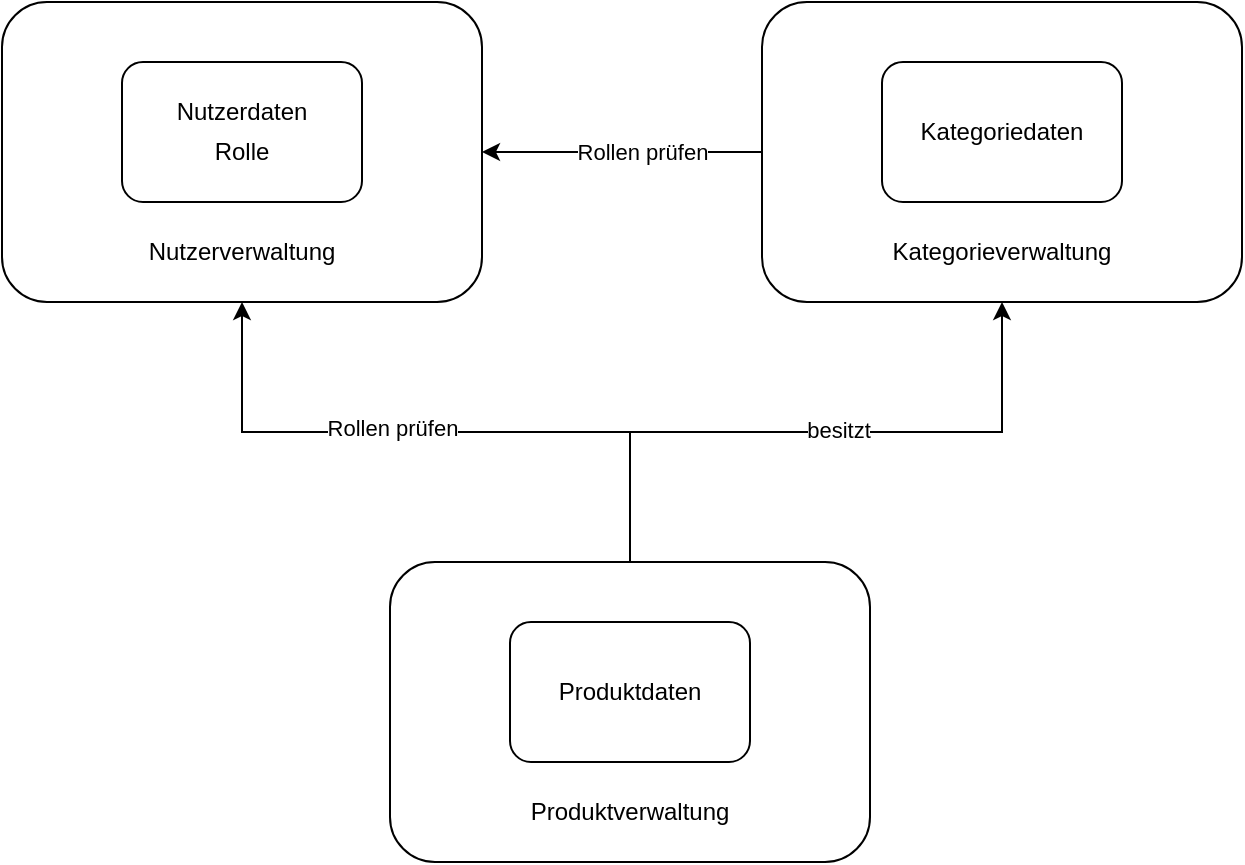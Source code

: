 <mxfile version="17.4.2" type="device"><diagram id="HzsT-eMbJzwhVKwOjApG" name="Page-1"><mxGraphModel dx="1422" dy="705" grid="1" gridSize="10" guides="1" tooltips="1" connect="1" arrows="1" fold="1" page="1" pageScale="1" pageWidth="827" pageHeight="1169" math="0" shadow="0"><root><mxCell id="0"/><mxCell id="1" parent="0"/><mxCell id="xokP0yUoMMJ0Icfr0ggq-1" value="" style="rounded=1;whiteSpace=wrap;html=1;" vertex="1" parent="1"><mxGeometry x="100" y="120" width="240" height="150" as="geometry"/></mxCell><mxCell id="xokP0yUoMMJ0Icfr0ggq-2" value="Nutzerverwaltung" style="text;html=1;strokeColor=none;fillColor=none;align=center;verticalAlign=middle;whiteSpace=wrap;rounded=0;" vertex="1" parent="1"><mxGeometry x="170" y="230" width="100" height="30" as="geometry"/></mxCell><mxCell id="xokP0yUoMMJ0Icfr0ggq-3" value="" style="rounded=1;whiteSpace=wrap;html=1;" vertex="1" parent="1"><mxGeometry x="160" y="150" width="120" height="70" as="geometry"/></mxCell><mxCell id="xokP0yUoMMJ0Icfr0ggq-4" value="Nutzerdaten" style="text;html=1;strokeColor=none;fillColor=none;align=center;verticalAlign=middle;whiteSpace=wrap;rounded=0;" vertex="1" parent="1"><mxGeometry x="180" y="160" width="80" height="30" as="geometry"/></mxCell><mxCell id="xokP0yUoMMJ0Icfr0ggq-21" style="edgeStyle=orthogonalEdgeStyle;rounded=0;orthogonalLoop=1;jettySize=auto;html=1;entryX=1;entryY=0.5;entryDx=0;entryDy=0;" edge="1" parent="1" source="xokP0yUoMMJ0Icfr0ggq-8" target="xokP0yUoMMJ0Icfr0ggq-1"><mxGeometry relative="1" as="geometry"/></mxCell><mxCell id="xokP0yUoMMJ0Icfr0ggq-22" value="Rollen prüfen" style="edgeLabel;html=1;align=center;verticalAlign=middle;resizable=0;points=[];" vertex="1" connectable="0" parent="xokP0yUoMMJ0Icfr0ggq-21"><mxGeometry x="0.257" relative="1" as="geometry"><mxPoint x="28" as="offset"/></mxGeometry></mxCell><mxCell id="xokP0yUoMMJ0Icfr0ggq-8" value="" style="rounded=1;whiteSpace=wrap;html=1;" vertex="1" parent="1"><mxGeometry x="480" y="120" width="240" height="150" as="geometry"/></mxCell><mxCell id="xokP0yUoMMJ0Icfr0ggq-9" value="Kategorieverwaltung" style="text;html=1;strokeColor=none;fillColor=none;align=center;verticalAlign=middle;whiteSpace=wrap;rounded=0;" vertex="1" parent="1"><mxGeometry x="540" y="230" width="120" height="30" as="geometry"/></mxCell><mxCell id="xokP0yUoMMJ0Icfr0ggq-10" value="" style="rounded=1;whiteSpace=wrap;html=1;" vertex="1" parent="1"><mxGeometry x="540" y="150" width="120" height="70" as="geometry"/></mxCell><mxCell id="xokP0yUoMMJ0Icfr0ggq-11" value="Kategoriedaten" style="text;html=1;strokeColor=none;fillColor=none;align=center;verticalAlign=middle;whiteSpace=wrap;rounded=0;" vertex="1" parent="1"><mxGeometry x="560" y="170" width="80" height="30" as="geometry"/></mxCell><mxCell id="xokP0yUoMMJ0Icfr0ggq-16" style="edgeStyle=orthogonalEdgeStyle;rounded=0;orthogonalLoop=1;jettySize=auto;html=1;entryX=0.5;entryY=1;entryDx=0;entryDy=0;" edge="1" parent="1" source="xokP0yUoMMJ0Icfr0ggq-12" target="xokP0yUoMMJ0Icfr0ggq-8"><mxGeometry relative="1" as="geometry"/></mxCell><mxCell id="xokP0yUoMMJ0Icfr0ggq-18" value="besitzt" style="edgeLabel;html=1;align=center;verticalAlign=middle;resizable=0;points=[];" vertex="1" connectable="0" parent="xokP0yUoMMJ0Icfr0ggq-16"><mxGeometry x="0.161" y="1" relative="1" as="geometry"><mxPoint x="-15" as="offset"/></mxGeometry></mxCell><mxCell id="xokP0yUoMMJ0Icfr0ggq-19" style="edgeStyle=orthogonalEdgeStyle;rounded=0;orthogonalLoop=1;jettySize=auto;html=1;" edge="1" parent="1" source="xokP0yUoMMJ0Icfr0ggq-12" target="xokP0yUoMMJ0Icfr0ggq-1"><mxGeometry relative="1" as="geometry"/></mxCell><mxCell id="xokP0yUoMMJ0Icfr0ggq-20" value="Rollen prüfen" style="edgeLabel;html=1;align=center;verticalAlign=middle;resizable=0;points=[];" vertex="1" connectable="0" parent="xokP0yUoMMJ0Icfr0ggq-19"><mxGeometry x="0.268" y="-2" relative="1" as="geometry"><mxPoint x="21" as="offset"/></mxGeometry></mxCell><mxCell id="xokP0yUoMMJ0Icfr0ggq-12" value="" style="rounded=1;whiteSpace=wrap;html=1;" vertex="1" parent="1"><mxGeometry x="294" y="400" width="240" height="150" as="geometry"/></mxCell><mxCell id="xokP0yUoMMJ0Icfr0ggq-13" value="Produktverwaltung" style="text;html=1;strokeColor=none;fillColor=none;align=center;verticalAlign=middle;whiteSpace=wrap;rounded=0;" vertex="1" parent="1"><mxGeometry x="384" y="510" width="60" height="30" as="geometry"/></mxCell><mxCell id="xokP0yUoMMJ0Icfr0ggq-14" value="" style="rounded=1;whiteSpace=wrap;html=1;" vertex="1" parent="1"><mxGeometry x="354" y="430" width="120" height="70" as="geometry"/></mxCell><mxCell id="xokP0yUoMMJ0Icfr0ggq-15" value="Produktdaten" style="text;html=1;strokeColor=none;fillColor=none;align=center;verticalAlign=middle;whiteSpace=wrap;rounded=0;" vertex="1" parent="1"><mxGeometry x="384" y="450" width="60" height="30" as="geometry"/></mxCell><mxCell id="xokP0yUoMMJ0Icfr0ggq-17" value="Rolle" style="text;html=1;strokeColor=none;fillColor=none;align=center;verticalAlign=middle;whiteSpace=wrap;rounded=0;" vertex="1" parent="1"><mxGeometry x="180" y="180" width="80" height="30" as="geometry"/></mxCell></root></mxGraphModel></diagram></mxfile>